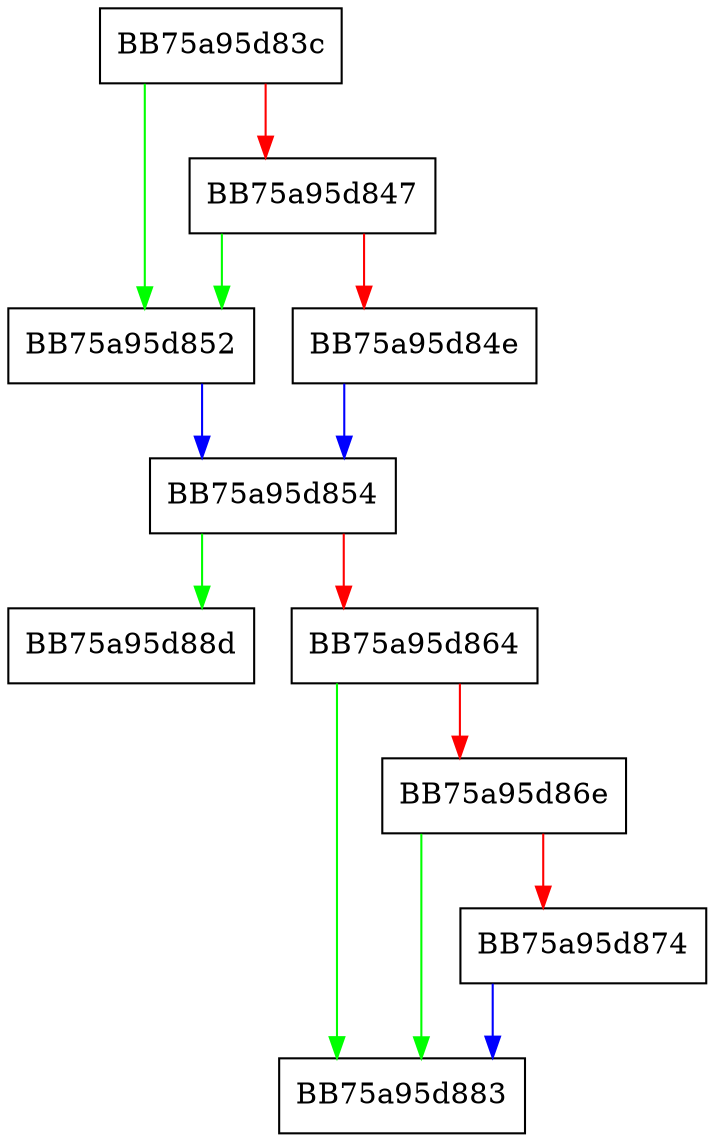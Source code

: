 digraph update_pt_flow {
  node [shape="box"];
  graph [splines=ortho];
  BB75a95d83c -> BB75a95d852 [color="green"];
  BB75a95d83c -> BB75a95d847 [color="red"];
  BB75a95d847 -> BB75a95d852 [color="green"];
  BB75a95d847 -> BB75a95d84e [color="red"];
  BB75a95d84e -> BB75a95d854 [color="blue"];
  BB75a95d852 -> BB75a95d854 [color="blue"];
  BB75a95d854 -> BB75a95d88d [color="green"];
  BB75a95d854 -> BB75a95d864 [color="red"];
  BB75a95d864 -> BB75a95d883 [color="green"];
  BB75a95d864 -> BB75a95d86e [color="red"];
  BB75a95d86e -> BB75a95d883 [color="green"];
  BB75a95d86e -> BB75a95d874 [color="red"];
  BB75a95d874 -> BB75a95d883 [color="blue"];
}